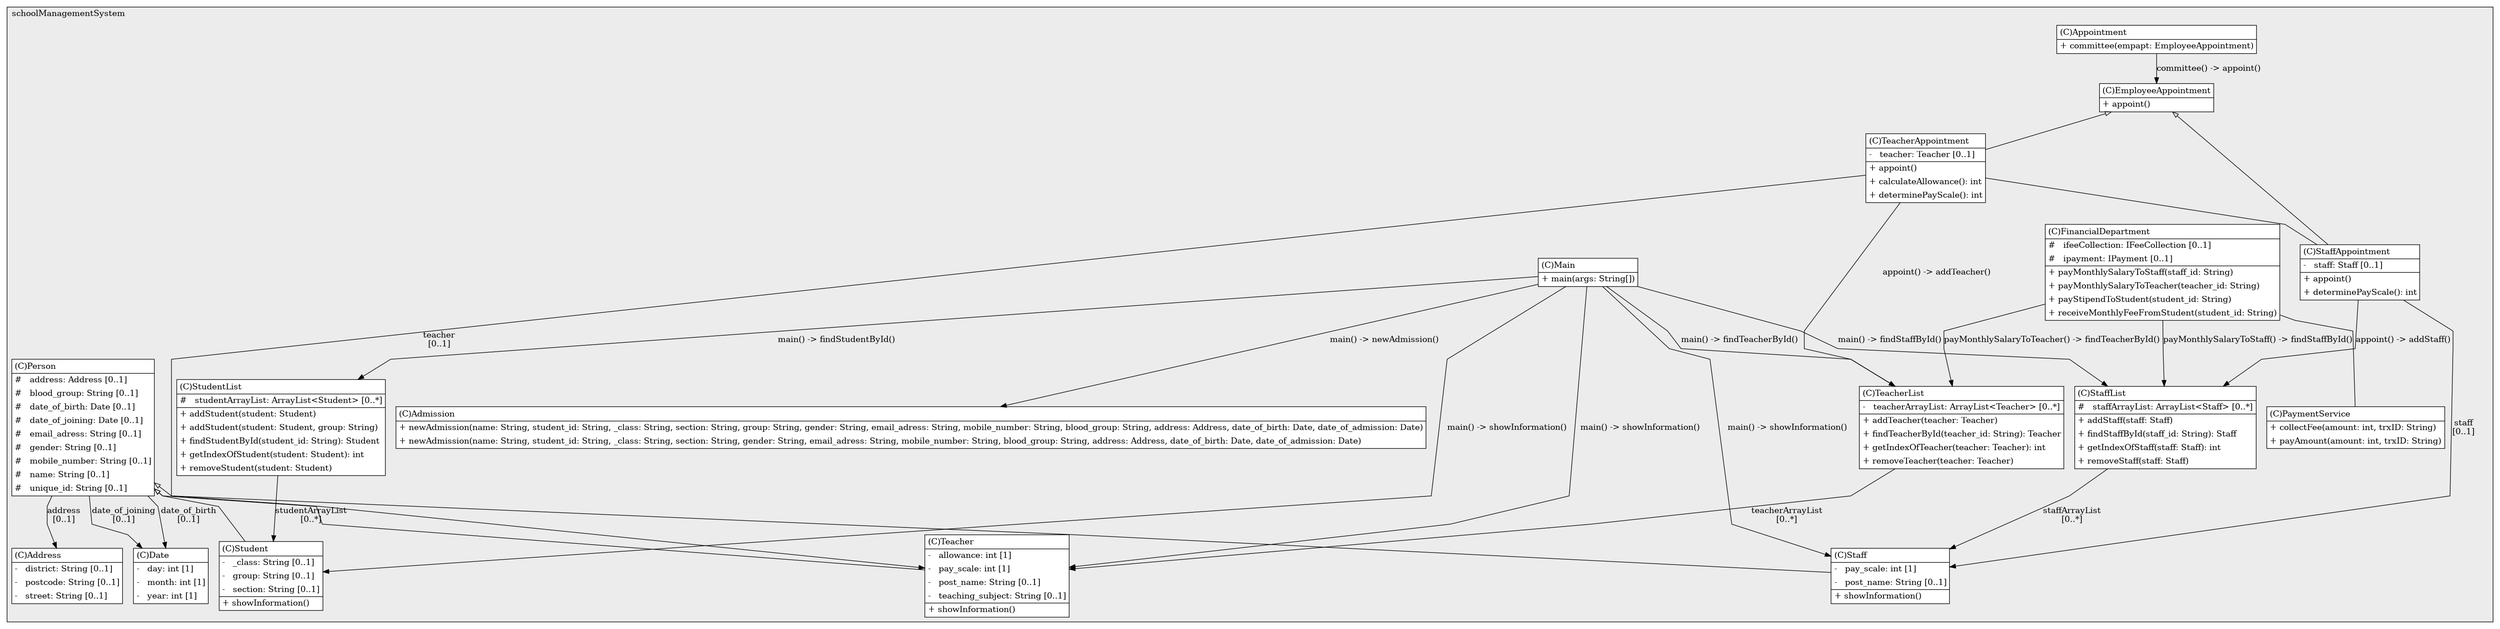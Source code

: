 @startuml

/' diagram meta data start
config=StructureConfiguration;
{
  "projectClassification": {
    "searchMode": "OpenProject", // OpenProject, AllProjects
    "includedProjects": "",
    "pathEndKeywords": "*.impl",
    "isClientPath": "",
    "isClientName": "",
    "isTestPath": "",
    "isTestName": "",
    "isMappingPath": "",
    "isMappingName": "",
    "isDataAccessPath": "",
    "isDataAccessName": "",
    "isDataStructurePath": "",
    "isDataStructureName": "",
    "isInterfaceStructuresPath": "",
    "isInterfaceStructuresName": "",
    "isEntryPointPath": "",
    "isEntryPointName": "",
    "treatFinalFieldsAsMandatory": false
  },
  "graphRestriction": {
    "classPackageExcludeFilter": "",
    "classPackageIncludeFilter": "",
    "classNameExcludeFilter": "",
    "classNameIncludeFilter": "",
    "methodNameExcludeFilter": "",
    "methodNameIncludeFilter": "",
    "removeByInheritance": "", // inheritance/annotation based filtering is done in a second step
    "removeByAnnotation": "",
    "removeByClassPackage": "", // cleanup the graph after inheritance/annotation based filtering is done
    "removeByClassName": "",
    "cutMappings": false,
    "cutEnum": true,
    "cutTests": true,
    "cutClient": true,
    "cutDataAccess": false,
    "cutInterfaceStructures": false,
    "cutDataStructures": false,
    "cutGetterAndSetter": true,
    "cutConstructors": true
  },
  "graphTraversal": {
    "forwardDepth": 6,
    "backwardDepth": 6,
    "classPackageExcludeFilter": "",
    "classPackageIncludeFilter": "",
    "classNameExcludeFilter": "",
    "classNameIncludeFilter": "",
    "methodNameExcludeFilter": "",
    "methodNameIncludeFilter": "",
    "hideMappings": false,
    "hideDataStructures": false,
    "hidePrivateMethods": true,
    "hideInterfaceCalls": true, // indirection: implementation -> interface (is hidden) -> implementation
    "onlyShowApplicationEntryPoints": false, // root node is included
    "useMethodCallsForStructureDiagram": "ForwardOnly" // ForwardOnly, BothDirections, No
  },
  "details": {
    "aggregation": "GroupByClass", // ByClass, GroupByClass, None
    "showClassGenericTypes": true,
    "showMethods": true,
    "showMethodParameterNames": true,
    "showMethodParameterTypes": true,
    "showMethodReturnType": true,
    "showPackageLevels": 2,
    "showDetailedClassStructure": true
  },
  "rootClass": "schoolManagementSystem.Main",
  "extensionCallbackMethod": "" // qualified.class.name#methodName - signature: public static String method(String)
}
diagram meta data end '/



digraph g {
    rankdir="TB"
    splines=polyline
    

'nodes 
subgraph cluster_1320710170 { 
   	label=schoolManagementSystem
	labeljust=l
	fillcolor="#ececec"
	style=filled
   
   Address1320710170[
	label=<<TABLE BORDER="1" CELLBORDER="0" CELLPADDING="4" CELLSPACING="0">
<TR><TD ALIGN="LEFT" >(C)Address</TD></TR>
<HR/>
<TR><TD ALIGN="LEFT" >-   district: String [0..1]</TD></TR>
<TR><TD ALIGN="LEFT" >-   postcode: String [0..1]</TD></TR>
<TR><TD ALIGN="LEFT" >-   street: String [0..1]</TD></TR>
</TABLE>>
	style=filled
	margin=0
	shape=plaintext
	fillcolor="#FFFFFF"
];

Admission1320710170[
	label=<<TABLE BORDER="1" CELLBORDER="0" CELLPADDING="4" CELLSPACING="0">
<TR><TD ALIGN="LEFT" >(C)Admission</TD></TR>
<HR/>
<TR><TD ALIGN="LEFT" >+ newAdmission(name: String, student_id: String, _class: String, section: String, group: String, gender: String, email_adress: String, mobile_number: String, blood_group: String, address: Address, date_of_birth: Date, date_of_admission: Date)</TD></TR>
<TR><TD ALIGN="LEFT" >+ newAdmission(name: String, student_id: String, _class: String, section: String, gender: String, email_adress: String, mobile_number: String, blood_group: String, address: Address, date_of_birth: Date, date_of_admission: Date)</TD></TR>
</TABLE>>
	style=filled
	margin=0
	shape=plaintext
	fillcolor="#FFFFFF"
];

Appointment1320710170[
	label=<<TABLE BORDER="1" CELLBORDER="0" CELLPADDING="4" CELLSPACING="0">
<TR><TD ALIGN="LEFT" >(C)Appointment</TD></TR>
<HR/>
<TR><TD ALIGN="LEFT" >+ committee(empapt: EmployeeAppointment)</TD></TR>
</TABLE>>
	style=filled
	margin=0
	shape=plaintext
	fillcolor="#FFFFFF"
];

Date1320710170[
	label=<<TABLE BORDER="1" CELLBORDER="0" CELLPADDING="4" CELLSPACING="0">
<TR><TD ALIGN="LEFT" >(C)Date</TD></TR>
<HR/>
<TR><TD ALIGN="LEFT" >-   day: int [1]</TD></TR>
<TR><TD ALIGN="LEFT" >-   month: int [1]</TD></TR>
<TR><TD ALIGN="LEFT" >-   year: int [1]</TD></TR>
</TABLE>>
	style=filled
	margin=0
	shape=plaintext
	fillcolor="#FFFFFF"
];

EmployeeAppointment1320710170[
	label=<<TABLE BORDER="1" CELLBORDER="0" CELLPADDING="4" CELLSPACING="0">
<TR><TD ALIGN="LEFT" >(C)EmployeeAppointment</TD></TR>
<HR/>
<TR><TD ALIGN="LEFT" >+ appoint()</TD></TR>
</TABLE>>
	style=filled
	margin=0
	shape=plaintext
	fillcolor="#FFFFFF"
];

FinancialDepartment1320710170[
	label=<<TABLE BORDER="1" CELLBORDER="0" CELLPADDING="4" CELLSPACING="0">
<TR><TD ALIGN="LEFT" >(C)FinancialDepartment</TD></TR>
<HR/>
<TR><TD ALIGN="LEFT" >#   ifeeCollection: IFeeCollection [0..1]</TD></TR>
<TR><TD ALIGN="LEFT" >#   ipayment: IPayment [0..1]</TD></TR>
<HR/>
<TR><TD ALIGN="LEFT" >+ payMonthlySalaryToStaff(staff_id: String)</TD></TR>
<TR><TD ALIGN="LEFT" >+ payMonthlySalaryToTeacher(teacher_id: String)</TD></TR>
<TR><TD ALIGN="LEFT" >+ payStipendToStudent(student_id: String)</TD></TR>
<TR><TD ALIGN="LEFT" >+ receiveMonthlyFeeFromStudent(student_id: String)</TD></TR>
</TABLE>>
	style=filled
	margin=0
	shape=plaintext
	fillcolor="#FFFFFF"
];

Main1320710170[
	label=<<TABLE BORDER="1" CELLBORDER="0" CELLPADDING="4" CELLSPACING="0">
<TR><TD ALIGN="LEFT" >(C)Main</TD></TR>
<HR/>
<TR><TD ALIGN="LEFT" >+ main(args: String[])</TD></TR>
</TABLE>>
	style=filled
	margin=0
	shape=plaintext
	fillcolor="#FFFFFF"
];

PaymentService1320710170[
	label=<<TABLE BORDER="1" CELLBORDER="0" CELLPADDING="4" CELLSPACING="0">
<TR><TD ALIGN="LEFT" >(C)PaymentService</TD></TR>
<HR/>
<TR><TD ALIGN="LEFT" >+ collectFee(amount: int, trxID: String)</TD></TR>
<TR><TD ALIGN="LEFT" >+ payAmount(amount: int, trxID: String)</TD></TR>
</TABLE>>
	style=filled
	margin=0
	shape=plaintext
	fillcolor="#FFFFFF"
];

Person1320710170[
	label=<<TABLE BORDER="1" CELLBORDER="0" CELLPADDING="4" CELLSPACING="0">
<TR><TD ALIGN="LEFT" >(C)Person</TD></TR>
<HR/>
<TR><TD ALIGN="LEFT" >#   address: Address [0..1]</TD></TR>
<TR><TD ALIGN="LEFT" >#   blood_group: String [0..1]</TD></TR>
<TR><TD ALIGN="LEFT" >#   date_of_birth: Date [0..1]</TD></TR>
<TR><TD ALIGN="LEFT" >#   date_of_joining: Date [0..1]</TD></TR>
<TR><TD ALIGN="LEFT" >#   email_adress: String [0..1]</TD></TR>
<TR><TD ALIGN="LEFT" >#   gender: String [0..1]</TD></TR>
<TR><TD ALIGN="LEFT" >#   mobile_number: String [0..1]</TD></TR>
<TR><TD ALIGN="LEFT" >#   name: String [0..1]</TD></TR>
<TR><TD ALIGN="LEFT" >#   unique_id: String [0..1]</TD></TR>
</TABLE>>
	style=filled
	margin=0
	shape=plaintext
	fillcolor="#FFFFFF"
];

Staff1320710170[
	label=<<TABLE BORDER="1" CELLBORDER="0" CELLPADDING="4" CELLSPACING="0">
<TR><TD ALIGN="LEFT" >(C)Staff</TD></TR>
<HR/>
<TR><TD ALIGN="LEFT" >-   pay_scale: int [1]</TD></TR>
<TR><TD ALIGN="LEFT" >-   post_name: String [0..1]</TD></TR>
<HR/>
<TR><TD ALIGN="LEFT" >+ showInformation()</TD></TR>
</TABLE>>
	style=filled
	margin=0
	shape=plaintext
	fillcolor="#FFFFFF"
];

StaffAppointment1320710170[
	label=<<TABLE BORDER="1" CELLBORDER="0" CELLPADDING="4" CELLSPACING="0">
<TR><TD ALIGN="LEFT" >(C)StaffAppointment</TD></TR>
<HR/>
<TR><TD ALIGN="LEFT" >-   staff: Staff [0..1]</TD></TR>
<HR/>
<TR><TD ALIGN="LEFT" >+ appoint()</TD></TR>
<TR><TD ALIGN="LEFT" >+ determinePayScale(): int</TD></TR>
</TABLE>>
	style=filled
	margin=0
	shape=plaintext
	fillcolor="#FFFFFF"
];

StaffList1320710170[
	label=<<TABLE BORDER="1" CELLBORDER="0" CELLPADDING="4" CELLSPACING="0">
<TR><TD ALIGN="LEFT" >(C)StaffList</TD></TR>
<HR/>
<TR><TD ALIGN="LEFT" >#   staffArrayList: ArrayList&lt;Staff&gt; [0..*]</TD></TR>
<HR/>
<TR><TD ALIGN="LEFT" >+ addStaff(staff: Staff)</TD></TR>
<TR><TD ALIGN="LEFT" >+ findStaffById(staff_id: String): Staff</TD></TR>
<TR><TD ALIGN="LEFT" >+ getIndexOfStaff(staff: Staff): int</TD></TR>
<TR><TD ALIGN="LEFT" >+ removeStaff(staff: Staff)</TD></TR>
</TABLE>>
	style=filled
	margin=0
	shape=plaintext
	fillcolor="#FFFFFF"
];

Student1320710170[
	label=<<TABLE BORDER="1" CELLBORDER="0" CELLPADDING="4" CELLSPACING="0">
<TR><TD ALIGN="LEFT" >(C)Student</TD></TR>
<HR/>
<TR><TD ALIGN="LEFT" >-   _class: String [0..1]</TD></TR>
<TR><TD ALIGN="LEFT" >-   group: String [0..1]</TD></TR>
<TR><TD ALIGN="LEFT" >-   section: String [0..1]</TD></TR>
<HR/>
<TR><TD ALIGN="LEFT" >+ showInformation()</TD></TR>
</TABLE>>
	style=filled
	margin=0
	shape=plaintext
	fillcolor="#FFFFFF"
];

StudentList1320710170[
	label=<<TABLE BORDER="1" CELLBORDER="0" CELLPADDING="4" CELLSPACING="0">
<TR><TD ALIGN="LEFT" >(C)StudentList</TD></TR>
<HR/>
<TR><TD ALIGN="LEFT" >#   studentArrayList: ArrayList&lt;Student&gt; [0..*]</TD></TR>
<HR/>
<TR><TD ALIGN="LEFT" >+ addStudent(student: Student)</TD></TR>
<TR><TD ALIGN="LEFT" >+ addStudent(student: Student, group: String)</TD></TR>
<TR><TD ALIGN="LEFT" >+ findStudentById(student_id: String): Student</TD></TR>
<TR><TD ALIGN="LEFT" >+ getIndexOfStudent(student: Student): int</TD></TR>
<TR><TD ALIGN="LEFT" >+ removeStudent(student: Student)</TD></TR>
</TABLE>>
	style=filled
	margin=0
	shape=plaintext
	fillcolor="#FFFFFF"
];

Teacher1320710170[
	label=<<TABLE BORDER="1" CELLBORDER="0" CELLPADDING="4" CELLSPACING="0">
<TR><TD ALIGN="LEFT" >(C)Teacher</TD></TR>
<HR/>
<TR><TD ALIGN="LEFT" >-   allowance: int [1]</TD></TR>
<TR><TD ALIGN="LEFT" >-   pay_scale: int [1]</TD></TR>
<TR><TD ALIGN="LEFT" >-   post_name: String [0..1]</TD></TR>
<TR><TD ALIGN="LEFT" >-   teaching_subject: String [0..1]</TD></TR>
<HR/>
<TR><TD ALIGN="LEFT" >+ showInformation()</TD></TR>
</TABLE>>
	style=filled
	margin=0
	shape=plaintext
	fillcolor="#FFFFFF"
];

TeacherAppointment1320710170[
	label=<<TABLE BORDER="1" CELLBORDER="0" CELLPADDING="4" CELLSPACING="0">
<TR><TD ALIGN="LEFT" >(C)TeacherAppointment</TD></TR>
<HR/>
<TR><TD ALIGN="LEFT" >-   teacher: Teacher [0..1]</TD></TR>
<HR/>
<TR><TD ALIGN="LEFT" >+ appoint()</TD></TR>
<TR><TD ALIGN="LEFT" >+ calculateAllowance(): int</TD></TR>
<TR><TD ALIGN="LEFT" >+ determinePayScale(): int</TD></TR>
</TABLE>>
	style=filled
	margin=0
	shape=plaintext
	fillcolor="#FFFFFF"
];

TeacherList1320710170[
	label=<<TABLE BORDER="1" CELLBORDER="0" CELLPADDING="4" CELLSPACING="0">
<TR><TD ALIGN="LEFT" >(C)TeacherList</TD></TR>
<HR/>
<TR><TD ALIGN="LEFT" >-   teacherArrayList: ArrayList&lt;Teacher&gt; [0..*]</TD></TR>
<HR/>
<TR><TD ALIGN="LEFT" >+ addTeacher(teacher: Teacher)</TD></TR>
<TR><TD ALIGN="LEFT" >+ findTeacherById(teacher_id: String): Teacher</TD></TR>
<TR><TD ALIGN="LEFT" >+ getIndexOfTeacher(teacher: Teacher): int</TD></TR>
<TR><TD ALIGN="LEFT" >+ removeTeacher(teacher: Teacher)</TD></TR>
</TABLE>>
	style=filled
	margin=0
	shape=plaintext
	fillcolor="#FFFFFF"
];
} 

'edges    
Appointment1320710170 -> EmployeeAppointment1320710170[label="committee() -> appoint()"];
EmployeeAppointment1320710170 -> StaffAppointment1320710170[arrowhead=none, arrowtail=empty, dir=both];
EmployeeAppointment1320710170 -> TeacherAppointment1320710170[arrowhead=none, arrowtail=empty, dir=both];
FinancialDepartment1320710170 -> PaymentService1320710170[arrowhead=none];
FinancialDepartment1320710170 -> StaffList1320710170[label="payMonthlySalaryToStaff() -> findStaffById()"];
FinancialDepartment1320710170 -> TeacherList1320710170[label="payMonthlySalaryToTeacher() -> findTeacherById()"];
Main1320710170 -> Admission1320710170[label="main() -> newAdmission()"];
Main1320710170 -> Staff1320710170[label="main() -> showInformation()"];
Main1320710170 -> StaffList1320710170[label="main() -> findStaffById()"];
Main1320710170 -> Student1320710170[label="main() -> showInformation()"];
Main1320710170 -> StudentList1320710170[label="main() -> findStudentById()"];
Main1320710170 -> Teacher1320710170[label="main() -> showInformation()"];
Main1320710170 -> TeacherList1320710170[label="main() -> findTeacherById()"];
Person1320710170 -> Address1320710170[label="address
[0..1]"];
Person1320710170 -> Date1320710170[label="date_of_birth
[0..1]"];
Person1320710170 -> Date1320710170[label="date_of_joining
[0..1]"];
Person1320710170 -> Staff1320710170[arrowhead=none, arrowtail=empty, dir=both];
Person1320710170 -> Student1320710170[arrowhead=none, arrowtail=empty, dir=both];
Person1320710170 -> Teacher1320710170[arrowhead=none, arrowtail=empty, dir=both];
StaffAppointment1320710170 -> Staff1320710170[label="staff
[0..1]"];
StaffAppointment1320710170 -> StaffList1320710170[label="appoint() -> addStaff()"];
StaffList1320710170 -> Staff1320710170[label="staffArrayList
[0..*]"];
StudentList1320710170 -> Student1320710170[label="studentArrayList
[0..*]"];
TeacherAppointment1320710170 -> StaffAppointment1320710170[arrowhead=none];
TeacherAppointment1320710170 -> Teacher1320710170[label="teacher
[0..1]"];
TeacherAppointment1320710170 -> TeacherList1320710170[label="appoint() -> addTeacher()"];
TeacherList1320710170 -> Teacher1320710170[label="teacherArrayList
[0..*]"];
    
}
@enduml